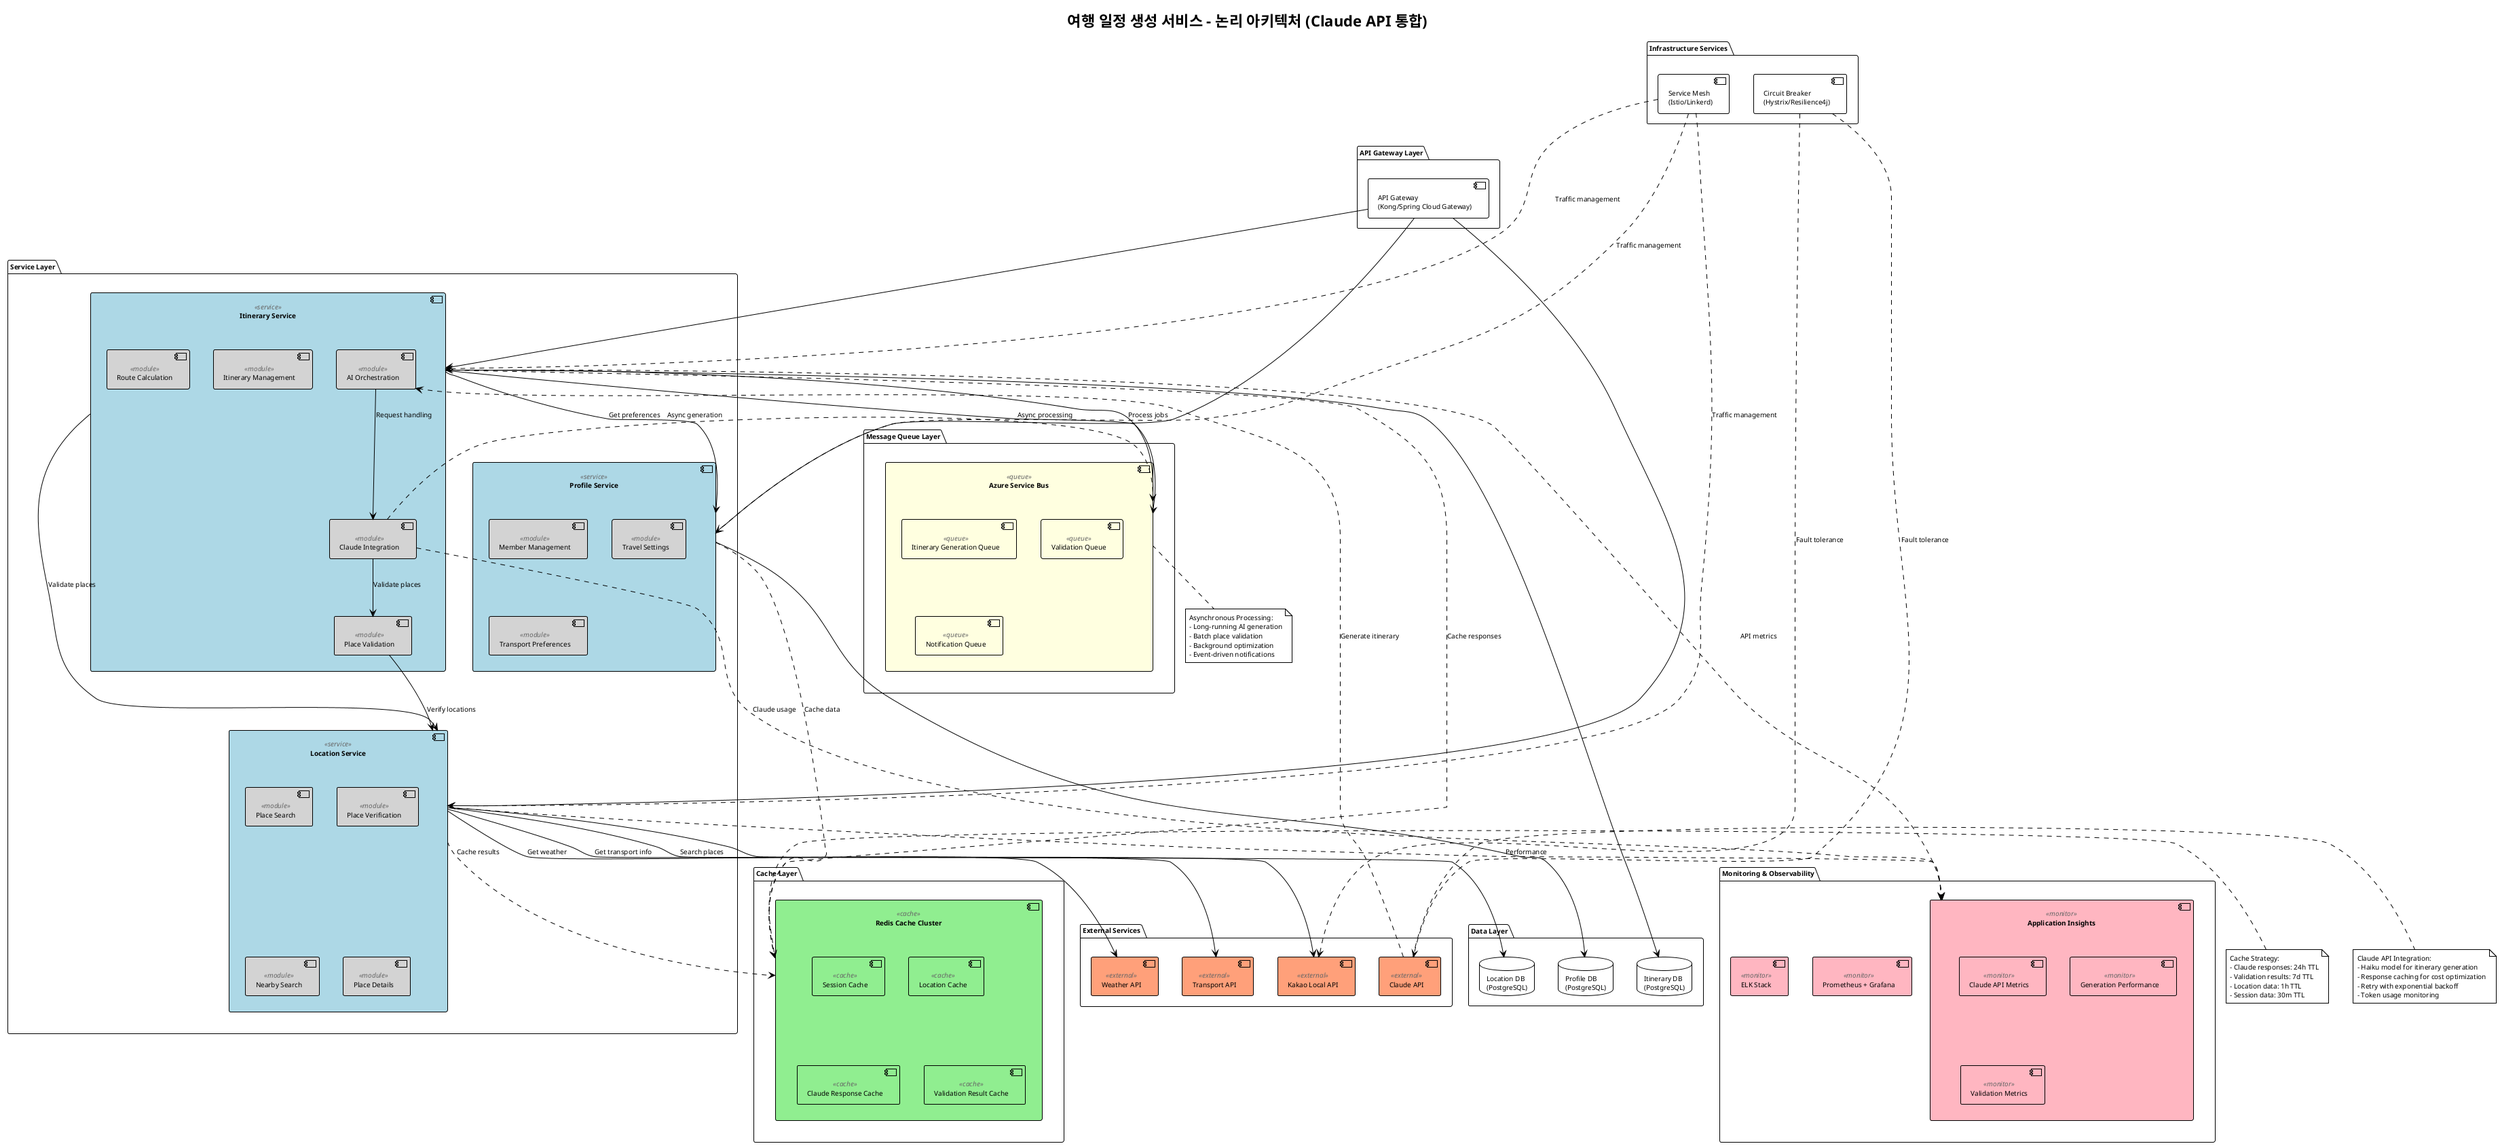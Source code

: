 @startuml 논리아키텍처
!theme mono
skinparam componentStyle uml2
skinparam defaultFontSize 10
skinparam component {
    BackgroundColor<<external>> LightSalmon
    BackgroundColor<<service>> LightBlue
    BackgroundColor<<cache>> LightGreen
    BackgroundColor<<queue>> LightYellow
    BackgroundColor<<monitor>> LightPink
    BackgroundColor<<module>> LightGray
}

title 여행 일정 생성 서비스 - 논리 아키텍처 (Claude API 통합)

' External Layer
package "External Services" {
    component "Claude API" <<external>> as claude
    component "Kakao Local API" <<external>> as kakao
    component "Weather API" <<external>> as weather
    component "Transport API" <<external>> as transport
}

' API Gateway Layer
package "API Gateway Layer" {
    component "API Gateway\n(Kong/Spring Cloud Gateway)" as gateway
}

' Service Layer
package "Service Layer" {
    component "Profile Service" <<service>> as profile {
        component "Member Management" <<module>>
        component "Travel Settings" <<module>>
        component "Transport Preferences" <<module>>
    }
    
    component "Itinerary Service" <<service>> as itinerary {
        component "AI Orchestration" <<module>> as ai_orch
        component "Claude Integration" <<module>> as claude_int
        component "Place Validation" <<module>> as place_val
        component "Itinerary Management" <<module>>
        component "Route Calculation" <<module>>
    }
    
    component "Location Service" <<service>> as location {
        component "Place Search" <<module>>
        component "Place Verification" <<module>>
        component "Nearby Search" <<module>>
        component "Place Details" <<module>>
    }
}

' Cache Layer
package "Cache Layer" {
    component "Redis Cache Cluster" <<cache>> as redis {
        component "Session Cache" <<cache>>
        component "Location Cache" <<cache>>
        component "Claude Response Cache" <<cache>>
        component "Validation Result Cache" <<cache>>
    }
}

' Queue Layer
package "Message Queue Layer" {
    component "Azure Service Bus" <<queue>> as queue {
        component "Itinerary Generation Queue" <<queue>>
        component "Validation Queue" <<queue>>
        component "Notification Queue" <<queue>>
    }
}

' Data Layer
package "Data Layer" {
    database "Profile DB\n(PostgreSQL)" as profile_db
    database "Itinerary DB\n(PostgreSQL)" as itinerary_db
    database "Location DB\n(PostgreSQL)" as location_db
}

' Monitoring Layer
package "Monitoring & Observability" {
    component "Application Insights" <<monitor>> as insights {
        component "Claude API Metrics" <<monitor>>
        component "Generation Performance" <<monitor>>
        component "Validation Metrics" <<monitor>>
    }
    component "Prometheus + Grafana" <<monitor>> as metrics
    component "ELK Stack" <<monitor>> as logging
}

' Infrastructure Layer
package "Infrastructure Services" {
    component "Service Mesh\n(Istio/Linkerd)" as mesh
    component "Circuit Breaker\n(Hystrix/Resilience4j)" as breaker
}

' External connections
gateway --> profile
gateway --> itinerary
gateway --> location

' Claude API integration flow
claude ..> ai_orch : "Generate itinerary"
ai_orch --> claude_int : "Request handling"
claude_int --> place_val : "Validate places"
place_val --> location : "Verify locations"

' Service connections
itinerary --> profile : "Get preferences"
itinerary --> location : "Validate places"
itinerary --> queue : "Async processing"

location --> kakao : "Search places"
location --> weather : "Get weather"
location --> transport : "Get transport info"

' Cache connections
profile ..> redis : "Cache data"
itinerary ..> redis : "Cache responses"
location ..> redis : "Cache results"

' Queue connections
queue --> itinerary : "Process jobs"
claude_int ..> queue : "Async generation"

' Database connections
profile --> profile_db
itinerary --> itinerary_db
location --> location_db

' Monitoring connections
itinerary ..> insights : "API metrics"
location ..> insights : "Performance"
claude_int ..> insights : "Claude usage"

' Infrastructure connections
mesh -.-> profile : "Traffic management"
mesh -.-> itinerary : "Traffic management"
mesh -.-> location : "Traffic management"

breaker -.-> claude : "Fault tolerance"
breaker -.-> kakao : "Fault tolerance"

note right of claude
  Claude API Integration:
  - Haiku model for itinerary generation
  - Response caching for cost optimization
  - Retry with exponential backoff
  - Token usage monitoring
end note

note bottom of queue
  Asynchronous Processing:
  - Long-running AI generation
  - Batch place validation
  - Background optimization
  - Event-driven notifications
end note

note left of redis
  Cache Strategy:
  - Claude responses: 24h TTL
  - Validation results: 7d TTL
  - Location data: 1h TTL
  - Session data: 30m TTL
end note

@enduml